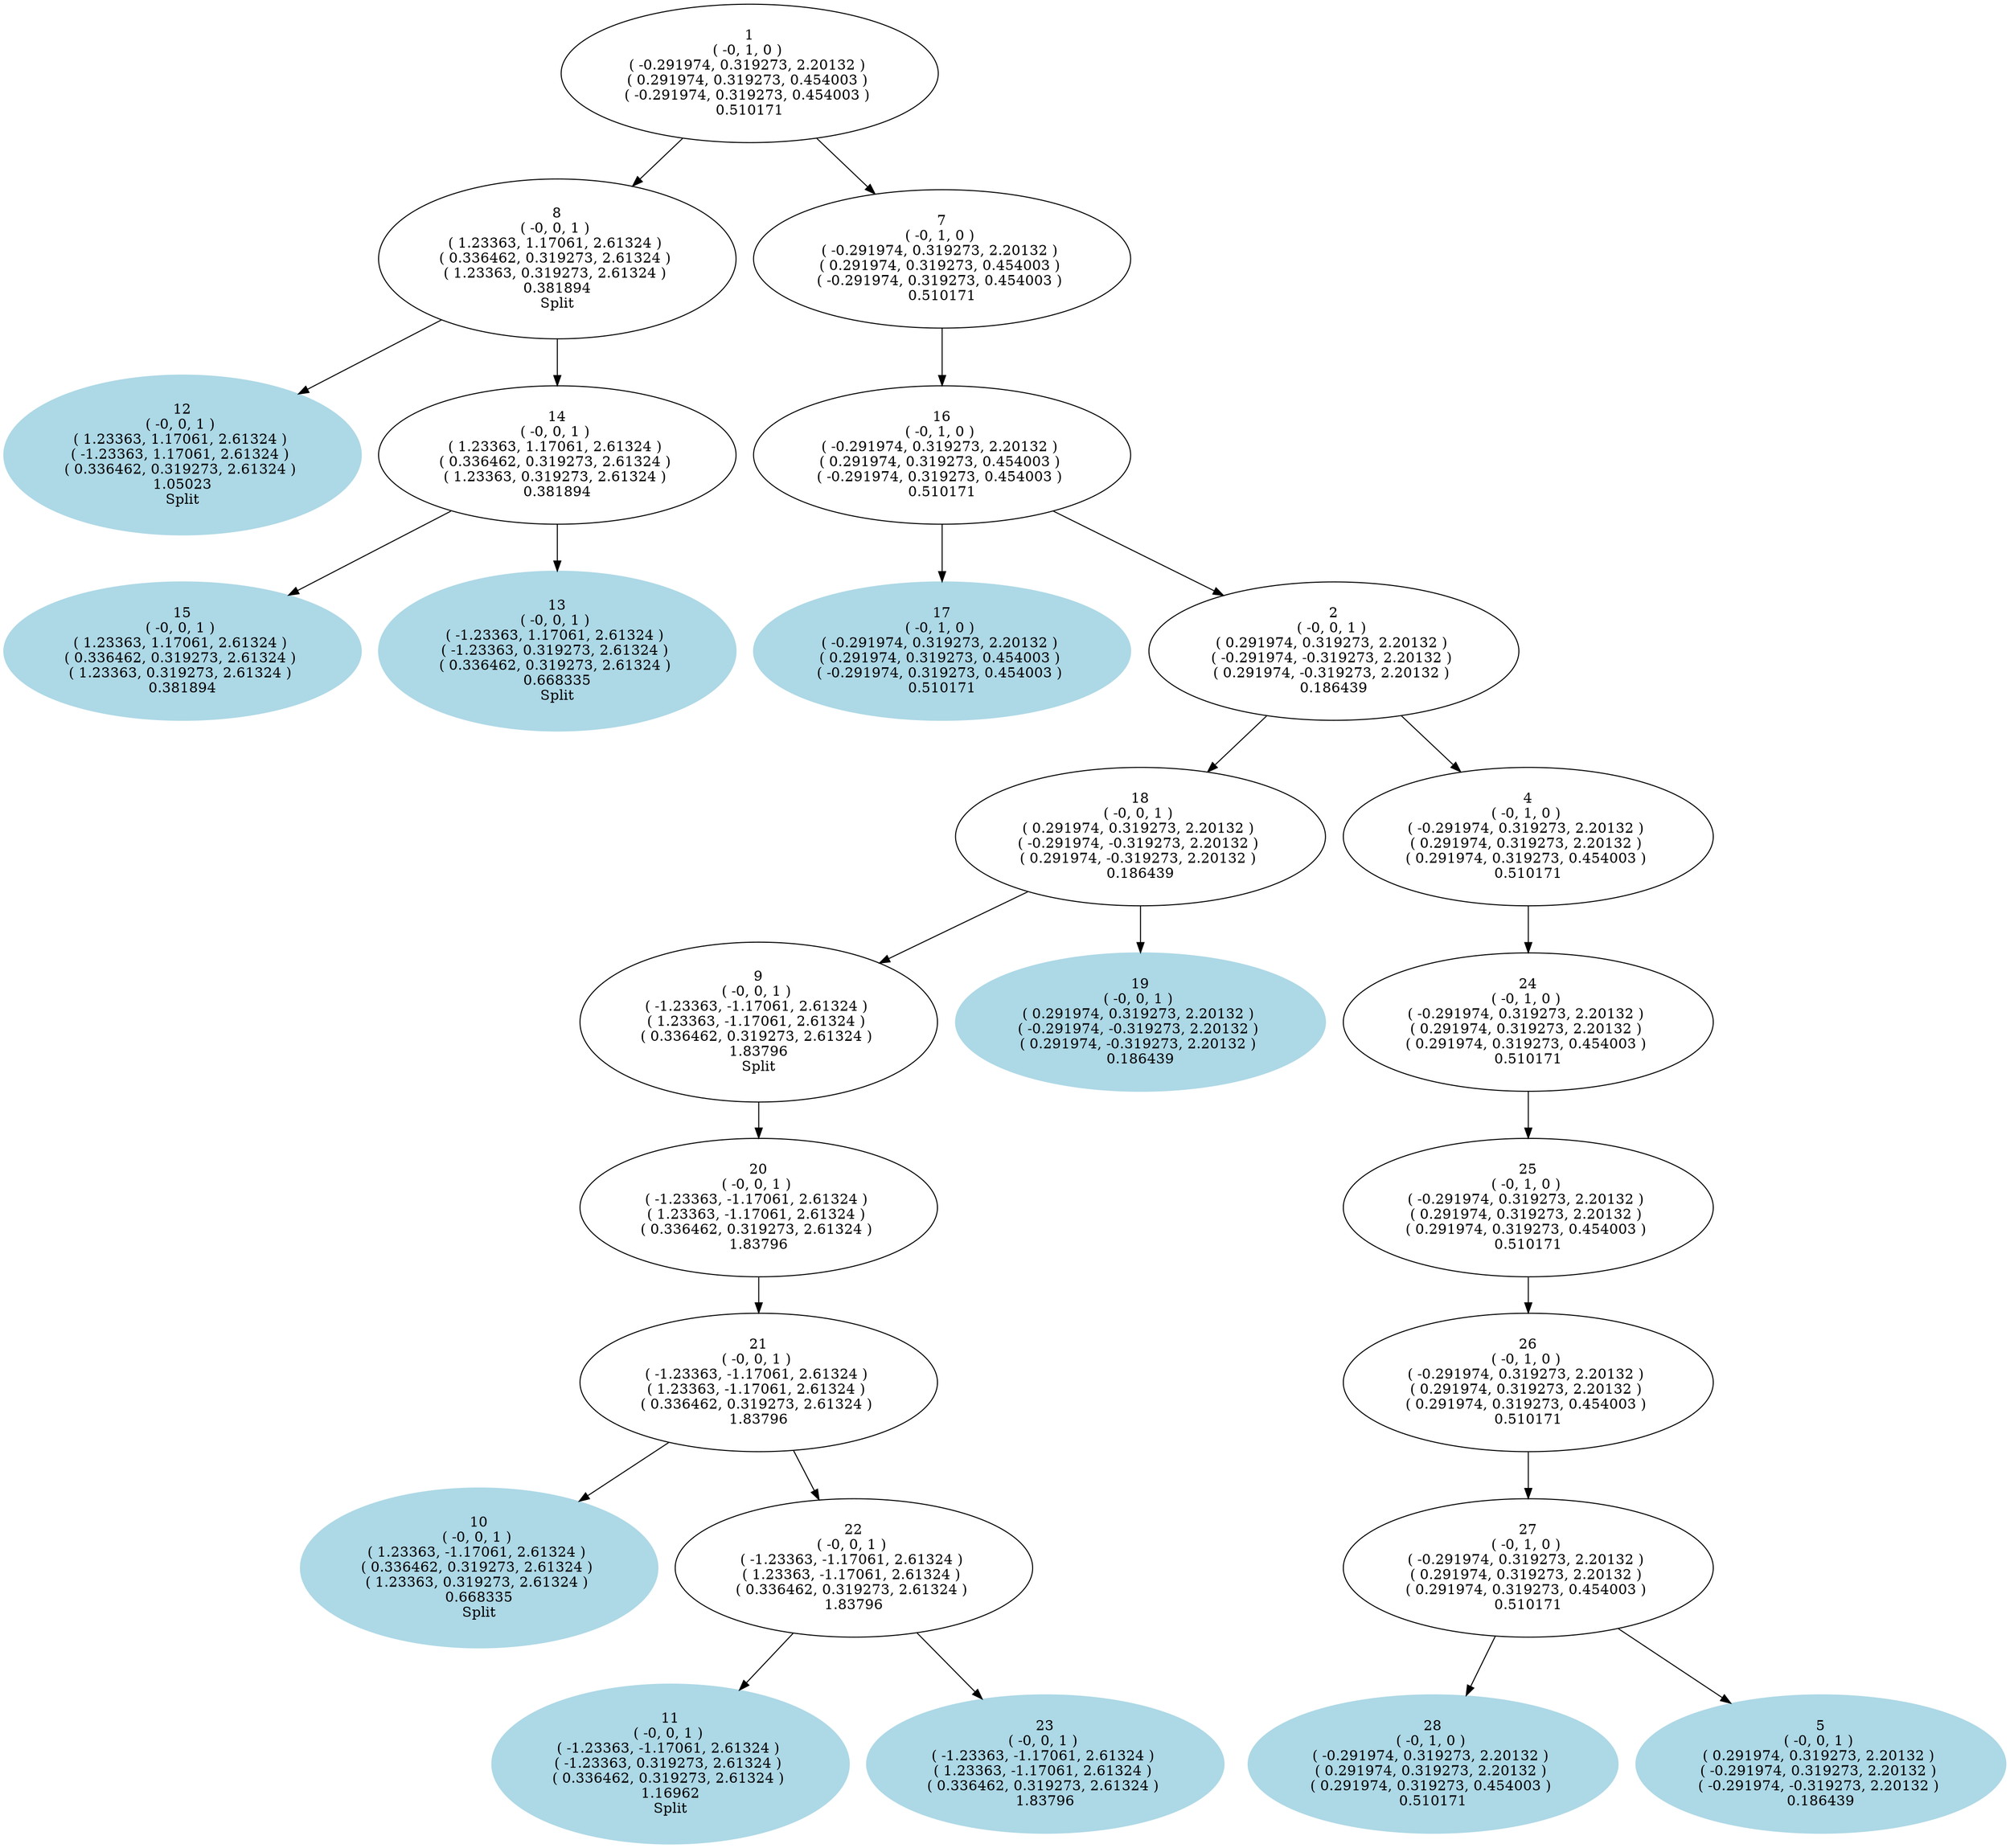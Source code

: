 digraph G {
    node1 [label="1
( -0, 1, 0 ) 
( -0.291974, 0.319273, 2.20132 ) 
( 0.291974, 0.319273, 0.454003 ) 
( -0.291974, 0.319273, 0.454003 ) 
0.510171
"];
    node8 [label="8
( -0, 0, 1 ) 
( 1.23363, 1.17061, 2.61324 ) 
( 0.336462, 0.319273, 2.61324 ) 
( 1.23363, 0.319273, 2.61324 ) 
0.381894
Split
"];
    node12 [label="12
( -0, 0, 1 ) 
( 1.23363, 1.17061, 2.61324 ) 
( -1.23363, 1.17061, 2.61324 ) 
( 0.336462, 0.319273, 2.61324 ) 
1.05023
Split
", color=lightblue, style=filled];
    node8 -> node12;
    node14 [label="14
( -0, 0, 1 ) 
( 1.23363, 1.17061, 2.61324 ) 
( 0.336462, 0.319273, 2.61324 ) 
( 1.23363, 0.319273, 2.61324 ) 
0.381894
"];
    node15 [label="15
( -0, 0, 1 ) 
( 1.23363, 1.17061, 2.61324 ) 
( 0.336462, 0.319273, 2.61324 ) 
( 1.23363, 0.319273, 2.61324 ) 
0.381894
", color=lightblue, style=filled];
    node14 -> node15;
    node13 [label="13
( -0, 0, 1 ) 
( -1.23363, 1.17061, 2.61324 ) 
( -1.23363, 0.319273, 2.61324 ) 
( 0.336462, 0.319273, 2.61324 ) 
0.668335
Split
", color=lightblue, style=filled];
    node14 -> node13;
    node8 -> node14;
    node1 -> node8;
    node7 [label="7
( -0, 1, 0 ) 
( -0.291974, 0.319273, 2.20132 ) 
( 0.291974, 0.319273, 0.454003 ) 
( -0.291974, 0.319273, 0.454003 ) 
0.510171
"];
    node16 [label="16
( -0, 1, 0 ) 
( -0.291974, 0.319273, 2.20132 ) 
( 0.291974, 0.319273, 0.454003 ) 
( -0.291974, 0.319273, 0.454003 ) 
0.510171
"];
    node17 [label="17
( -0, 1, 0 ) 
( -0.291974, 0.319273, 2.20132 ) 
( 0.291974, 0.319273, 0.454003 ) 
( -0.291974, 0.319273, 0.454003 ) 
0.510171
", color=lightblue, style=filled];
    node16 -> node17;
    node2 [label="2
( -0, 0, 1 ) 
( 0.291974, 0.319273, 2.20132 ) 
( -0.291974, -0.319273, 2.20132 ) 
( 0.291974, -0.319273, 2.20132 ) 
0.186439
"];
    node18 [label="18
( -0, 0, 1 ) 
( 0.291974, 0.319273, 2.20132 ) 
( -0.291974, -0.319273, 2.20132 ) 
( 0.291974, -0.319273, 2.20132 ) 
0.186439
"];
    node9 [label="9
( -0, 0, 1 ) 
( -1.23363, -1.17061, 2.61324 ) 
( 1.23363, -1.17061, 2.61324 ) 
( 0.336462, 0.319273, 2.61324 ) 
1.83796
Split
"];
    node20 [label="20
( -0, 0, 1 ) 
( -1.23363, -1.17061, 2.61324 ) 
( 1.23363, -1.17061, 2.61324 ) 
( 0.336462, 0.319273, 2.61324 ) 
1.83796
"];
    node21 [label="21
( -0, 0, 1 ) 
( -1.23363, -1.17061, 2.61324 ) 
( 1.23363, -1.17061, 2.61324 ) 
( 0.336462, 0.319273, 2.61324 ) 
1.83796
"];
    node10 [label="10
( -0, 0, 1 ) 
( 1.23363, -1.17061, 2.61324 ) 
( 0.336462, 0.319273, 2.61324 ) 
( 1.23363, 0.319273, 2.61324 ) 
0.668335
Split
", color=lightblue, style=filled];
    node21 -> node10;
    node22 [label="22
( -0, 0, 1 ) 
( -1.23363, -1.17061, 2.61324 ) 
( 1.23363, -1.17061, 2.61324 ) 
( 0.336462, 0.319273, 2.61324 ) 
1.83796
"];
    node11 [label="11
( -0, 0, 1 ) 
( -1.23363, -1.17061, 2.61324 ) 
( -1.23363, 0.319273, 2.61324 ) 
( 0.336462, 0.319273, 2.61324 ) 
1.16962
Split
", color=lightblue, style=filled];
    node22 -> node11;
    node23 [label="23
( -0, 0, 1 ) 
( -1.23363, -1.17061, 2.61324 ) 
( 1.23363, -1.17061, 2.61324 ) 
( 0.336462, 0.319273, 2.61324 ) 
1.83796
", color=lightblue, style=filled];
    node22 -> node23;
    node21 -> node22;
    node20 -> node21;
    node9 -> node20;
    node18 -> node9;
    node19 [label="19
( -0, 0, 1 ) 
( 0.291974, 0.319273, 2.20132 ) 
( -0.291974, -0.319273, 2.20132 ) 
( 0.291974, -0.319273, 2.20132 ) 
0.186439
", color=lightblue, style=filled];
    node18 -> node19;
    node2 -> node18;
    node4 [label="4
( -0, 1, 0 ) 
( -0.291974, 0.319273, 2.20132 ) 
( 0.291974, 0.319273, 2.20132 ) 
( 0.291974, 0.319273, 0.454003 ) 
0.510171
"];
    node24 [label="24
( -0, 1, 0 ) 
( -0.291974, 0.319273, 2.20132 ) 
( 0.291974, 0.319273, 2.20132 ) 
( 0.291974, 0.319273, 0.454003 ) 
0.510171
"];
    node25 [label="25
( -0, 1, 0 ) 
( -0.291974, 0.319273, 2.20132 ) 
( 0.291974, 0.319273, 2.20132 ) 
( 0.291974, 0.319273, 0.454003 ) 
0.510171
"];
    node26 [label="26
( -0, 1, 0 ) 
( -0.291974, 0.319273, 2.20132 ) 
( 0.291974, 0.319273, 2.20132 ) 
( 0.291974, 0.319273, 0.454003 ) 
0.510171
"];
    node27 [label="27
( -0, 1, 0 ) 
( -0.291974, 0.319273, 2.20132 ) 
( 0.291974, 0.319273, 2.20132 ) 
( 0.291974, 0.319273, 0.454003 ) 
0.510171
"];
    node28 [label="28
( -0, 1, 0 ) 
( -0.291974, 0.319273, 2.20132 ) 
( 0.291974, 0.319273, 2.20132 ) 
( 0.291974, 0.319273, 0.454003 ) 
0.510171
", color=lightblue, style=filled];
    node27 -> node28;
    node5 [label="5
( -0, 0, 1 ) 
( 0.291974, 0.319273, 2.20132 ) 
( -0.291974, 0.319273, 2.20132 ) 
( -0.291974, -0.319273, 2.20132 ) 
0.186439
", color=lightblue, style=filled];
    node27 -> node5;
    node26 -> node27;
    node25 -> node26;
    node24 -> node25;
    node4 -> node24;
    node2 -> node4;
    node16 -> node2;
    node7 -> node16;
    node1 -> node7;
}
